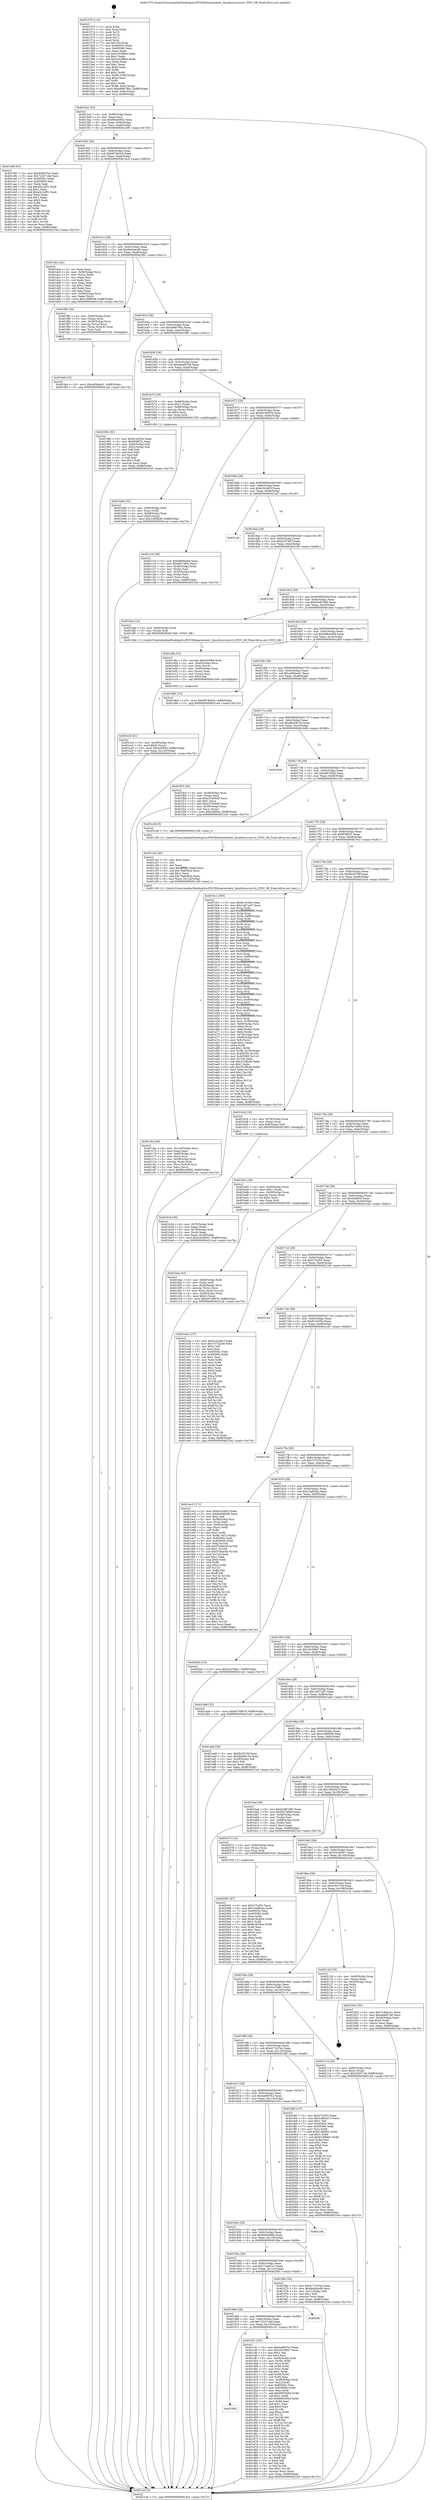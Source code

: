 digraph "0x401570" {
  label = "0x401570 (/mnt/c/Users/mathe/Desktop/tcc/POCII/binaries/extr_linuxfssysvsysv.h_SYSV_SB_Final-ollvm.out::main(0))"
  labelloc = "t"
  node[shape=record]

  Entry [label="",width=0.3,height=0.3,shape=circle,fillcolor=black,style=filled]
  "0x4015e2" [label="{
     0x4015e2 [32]\l
     | [instrs]\l
     &nbsp;&nbsp;0x4015e2 \<+6\>: mov -0x88(%rbp),%eax\l
     &nbsp;&nbsp;0x4015e8 \<+2\>: mov %eax,%ecx\l
     &nbsp;&nbsp;0x4015ea \<+6\>: sub $0x90ce0892,%ecx\l
     &nbsp;&nbsp;0x4015f0 \<+6\>: mov %eax,-0x9c(%rbp)\l
     &nbsp;&nbsp;0x4015f6 \<+6\>: mov %ecx,-0xa0(%rbp)\l
     &nbsp;&nbsp;0x4015fc \<+6\>: je 0000000000401c96 \<main+0x726\>\l
  }"]
  "0x401c96" [label="{
     0x401c96 [91]\l
     | [instrs]\l
     &nbsp;&nbsp;0x401c96 \<+5\>: mov $0x4a9f47b2,%eax\l
     &nbsp;&nbsp;0x401c9b \<+5\>: mov $0x72327c4d,%ecx\l
     &nbsp;&nbsp;0x401ca0 \<+7\>: mov 0x40505c,%edx\l
     &nbsp;&nbsp;0x401ca7 \<+7\>: mov 0x405060,%esi\l
     &nbsp;&nbsp;0x401cae \<+2\>: mov %edx,%edi\l
     &nbsp;&nbsp;0x401cb0 \<+6\>: sub $0xa5c2cf51,%edi\l
     &nbsp;&nbsp;0x401cb6 \<+3\>: sub $0x1,%edi\l
     &nbsp;&nbsp;0x401cb9 \<+6\>: add $0xa5c2cf51,%edi\l
     &nbsp;&nbsp;0x401cbf \<+3\>: imul %edi,%edx\l
     &nbsp;&nbsp;0x401cc2 \<+3\>: and $0x1,%edx\l
     &nbsp;&nbsp;0x401cc5 \<+3\>: cmp $0x0,%edx\l
     &nbsp;&nbsp;0x401cc8 \<+4\>: sete %r8b\l
     &nbsp;&nbsp;0x401ccc \<+3\>: cmp $0xa,%esi\l
     &nbsp;&nbsp;0x401ccf \<+4\>: setl %r9b\l
     &nbsp;&nbsp;0x401cd3 \<+3\>: mov %r8b,%r10b\l
     &nbsp;&nbsp;0x401cd6 \<+3\>: and %r9b,%r10b\l
     &nbsp;&nbsp;0x401cd9 \<+3\>: xor %r9b,%r8b\l
     &nbsp;&nbsp;0x401cdc \<+3\>: or %r8b,%r10b\l
     &nbsp;&nbsp;0x401cdf \<+4\>: test $0x1,%r10b\l
     &nbsp;&nbsp;0x401ce3 \<+3\>: cmovne %ecx,%eax\l
     &nbsp;&nbsp;0x401ce6 \<+6\>: mov %eax,-0x88(%rbp)\l
     &nbsp;&nbsp;0x401cec \<+5\>: jmp 00000000004021ed \<main+0xc7d\>\l
  }"]
  "0x401602" [label="{
     0x401602 [28]\l
     | [instrs]\l
     &nbsp;&nbsp;0x401602 \<+5\>: jmp 0000000000401607 \<main+0x97\>\l
     &nbsp;&nbsp;0x401607 \<+6\>: mov -0x9c(%rbp),%eax\l
     &nbsp;&nbsp;0x40160d \<+5\>: sub $0x987dd3c6,%eax\l
     &nbsp;&nbsp;0x401612 \<+6\>: mov %eax,-0xa4(%rbp)\l
     &nbsp;&nbsp;0x401618 \<+6\>: je 0000000000401dc4 \<main+0x854\>\l
  }"]
  Exit [label="",width=0.3,height=0.3,shape=circle,fillcolor=black,style=filled,peripheries=2]
  "0x401dc4" [label="{
     0x401dc4 [42]\l
     | [instrs]\l
     &nbsp;&nbsp;0x401dc4 \<+2\>: xor %eax,%eax\l
     &nbsp;&nbsp;0x401dc6 \<+4\>: mov -0x58(%rbp),%rcx\l
     &nbsp;&nbsp;0x401dca \<+2\>: mov (%rcx),%edx\l
     &nbsp;&nbsp;0x401dcc \<+2\>: mov %eax,%esi\l
     &nbsp;&nbsp;0x401dce \<+2\>: sub %edx,%esi\l
     &nbsp;&nbsp;0x401dd0 \<+2\>: mov %eax,%edx\l
     &nbsp;&nbsp;0x401dd2 \<+3\>: sub $0x1,%edx\l
     &nbsp;&nbsp;0x401dd5 \<+2\>: add %edx,%esi\l
     &nbsp;&nbsp;0x401dd7 \<+2\>: sub %esi,%eax\l
     &nbsp;&nbsp;0x401dd9 \<+4\>: mov -0x58(%rbp),%rcx\l
     &nbsp;&nbsp;0x401ddd \<+2\>: mov %eax,(%rcx)\l
     &nbsp;&nbsp;0x401ddf \<+10\>: movl $0x1c89828f,-0x88(%rbp)\l
     &nbsp;&nbsp;0x401de9 \<+5\>: jmp 00000000004021ed \<main+0xc7d\>\l
  }"]
  "0x40161e" [label="{
     0x40161e [28]\l
     | [instrs]\l
     &nbsp;&nbsp;0x40161e \<+5\>: jmp 0000000000401623 \<main+0xb3\>\l
     &nbsp;&nbsp;0x401623 \<+6\>: mov -0x9c(%rbp),%eax\l
     &nbsp;&nbsp;0x401629 \<+5\>: sub $0x9e444cd9,%eax\l
     &nbsp;&nbsp;0x40162e \<+6\>: mov %eax,-0xa8(%rbp)\l
     &nbsp;&nbsp;0x401634 \<+6\>: je 0000000000401f8c \<main+0xa1c\>\l
  }"]
  "0x402081" [label="{
     0x402081 [97]\l
     | [instrs]\l
     &nbsp;&nbsp;0x402081 \<+5\>: mov $0x275cf53,%ecx\l
     &nbsp;&nbsp;0x402086 \<+5\>: mov $0x13af65aa,%edx\l
     &nbsp;&nbsp;0x40208b \<+7\>: mov 0x40505c,%esi\l
     &nbsp;&nbsp;0x402092 \<+8\>: mov 0x405060,%r8d\l
     &nbsp;&nbsp;0x40209a \<+3\>: mov %esi,%r9d\l
     &nbsp;&nbsp;0x40209d \<+7\>: add $0x6c3b38ca,%r9d\l
     &nbsp;&nbsp;0x4020a4 \<+4\>: sub $0x1,%r9d\l
     &nbsp;&nbsp;0x4020a8 \<+7\>: sub $0x6c3b38ca,%r9d\l
     &nbsp;&nbsp;0x4020af \<+4\>: imul %r9d,%esi\l
     &nbsp;&nbsp;0x4020b3 \<+3\>: and $0x1,%esi\l
     &nbsp;&nbsp;0x4020b6 \<+3\>: cmp $0x0,%esi\l
     &nbsp;&nbsp;0x4020b9 \<+4\>: sete %r10b\l
     &nbsp;&nbsp;0x4020bd \<+4\>: cmp $0xa,%r8d\l
     &nbsp;&nbsp;0x4020c1 \<+4\>: setl %r11b\l
     &nbsp;&nbsp;0x4020c5 \<+3\>: mov %r10b,%bl\l
     &nbsp;&nbsp;0x4020c8 \<+3\>: and %r11b,%bl\l
     &nbsp;&nbsp;0x4020cb \<+3\>: xor %r11b,%r10b\l
     &nbsp;&nbsp;0x4020ce \<+3\>: or %r10b,%bl\l
     &nbsp;&nbsp;0x4020d1 \<+3\>: test $0x1,%bl\l
     &nbsp;&nbsp;0x4020d4 \<+3\>: cmovne %edx,%ecx\l
     &nbsp;&nbsp;0x4020d7 \<+6\>: mov %ecx,-0x88(%rbp)\l
     &nbsp;&nbsp;0x4020dd \<+5\>: jmp 00000000004021ed \<main+0xc7d\>\l
  }"]
  "0x401f8c" [label="{
     0x401f8c [26]\l
     | [instrs]\l
     &nbsp;&nbsp;0x401f8c \<+4\>: mov -0x60(%rbp),%rax\l
     &nbsp;&nbsp;0x401f90 \<+3\>: mov (%rax),%rax\l
     &nbsp;&nbsp;0x401f93 \<+4\>: mov -0x38(%rbp),%rcx\l
     &nbsp;&nbsp;0x401f97 \<+3\>: movslq (%rcx),%rcx\l
     &nbsp;&nbsp;0x401f9a \<+4\>: mov (%rax,%rcx,8),%rax\l
     &nbsp;&nbsp;0x401f9e \<+3\>: mov %rax,%rdi\l
     &nbsp;&nbsp;0x401fa1 \<+5\>: call 0000000000401030 \<free@plt\>\l
     | [calls]\l
     &nbsp;&nbsp;0x401030 \{1\} (unknown)\l
  }"]
  "0x40163a" [label="{
     0x40163a [28]\l
     | [instrs]\l
     &nbsp;&nbsp;0x40163a \<+5\>: jmp 000000000040163f \<main+0xcf\>\l
     &nbsp;&nbsp;0x40163f \<+6\>: mov -0x9c(%rbp),%eax\l
     &nbsp;&nbsp;0x401645 \<+5\>: sub $0xa88678bc,%eax\l
     &nbsp;&nbsp;0x40164a \<+6\>: mov %eax,-0xac(%rbp)\l
     &nbsp;&nbsp;0x401650 \<+6\>: je 000000000040198c \<main+0x41c\>\l
  }"]
  "0x401fa6" [label="{
     0x401fa6 [15]\l
     | [instrs]\l
     &nbsp;&nbsp;0x401fa6 \<+10\>: movl $0xcd5bbe41,-0x88(%rbp)\l
     &nbsp;&nbsp;0x401fb0 \<+5\>: jmp 00000000004021ed \<main+0xc7d\>\l
  }"]
  "0x40198c" [label="{
     0x40198c [53]\l
     | [instrs]\l
     &nbsp;&nbsp;0x40198c \<+5\>: mov $0x814335e,%eax\l
     &nbsp;&nbsp;0x401991 \<+5\>: mov $0xf04ff1f1,%ecx\l
     &nbsp;&nbsp;0x401996 \<+6\>: mov -0x82(%rbp),%dl\l
     &nbsp;&nbsp;0x40199c \<+7\>: mov -0x81(%rbp),%sil\l
     &nbsp;&nbsp;0x4019a3 \<+3\>: mov %dl,%dil\l
     &nbsp;&nbsp;0x4019a6 \<+3\>: and %sil,%dil\l
     &nbsp;&nbsp;0x4019a9 \<+3\>: xor %sil,%dl\l
     &nbsp;&nbsp;0x4019ac \<+3\>: or %dl,%dil\l
     &nbsp;&nbsp;0x4019af \<+4\>: test $0x1,%dil\l
     &nbsp;&nbsp;0x4019b3 \<+3\>: cmovne %ecx,%eax\l
     &nbsp;&nbsp;0x4019b6 \<+6\>: mov %eax,-0x88(%rbp)\l
     &nbsp;&nbsp;0x4019bc \<+5\>: jmp 00000000004021ed \<main+0xc7d\>\l
  }"]
  "0x401656" [label="{
     0x401656 [28]\l
     | [instrs]\l
     &nbsp;&nbsp;0x401656 \<+5\>: jmp 000000000040165b \<main+0xeb\>\l
     &nbsp;&nbsp;0x40165b \<+6\>: mov -0x9c(%rbp),%eax\l
     &nbsp;&nbsp;0x401661 \<+5\>: sub $0xabdd07e6,%eax\l
     &nbsp;&nbsp;0x401666 \<+6\>: mov %eax,-0xb0(%rbp)\l
     &nbsp;&nbsp;0x40166c \<+6\>: je 0000000000401b70 \<main+0x600\>\l
  }"]
  "0x4021ed" [label="{
     0x4021ed [5]\l
     | [instrs]\l
     &nbsp;&nbsp;0x4021ed \<+5\>: jmp 00000000004015e2 \<main+0x72\>\l
  }"]
  "0x401570" [label="{
     0x401570 [114]\l
     | [instrs]\l
     &nbsp;&nbsp;0x401570 \<+1\>: push %rbp\l
     &nbsp;&nbsp;0x401571 \<+3\>: mov %rsp,%rbp\l
     &nbsp;&nbsp;0x401574 \<+2\>: push %r15\l
     &nbsp;&nbsp;0x401576 \<+2\>: push %r14\l
     &nbsp;&nbsp;0x401578 \<+2\>: push %r12\l
     &nbsp;&nbsp;0x40157a \<+1\>: push %rbx\l
     &nbsp;&nbsp;0x40157b \<+7\>: sub $0x120,%rsp\l
     &nbsp;&nbsp;0x401582 \<+7\>: mov 0x40505c,%eax\l
     &nbsp;&nbsp;0x401589 \<+7\>: mov 0x405060,%ecx\l
     &nbsp;&nbsp;0x401590 \<+2\>: mov %eax,%edx\l
     &nbsp;&nbsp;0x401592 \<+6\>: sub $0x2c02f8d4,%edx\l
     &nbsp;&nbsp;0x401598 \<+3\>: sub $0x1,%edx\l
     &nbsp;&nbsp;0x40159b \<+6\>: add $0x2c02f8d4,%edx\l
     &nbsp;&nbsp;0x4015a1 \<+3\>: imul %edx,%eax\l
     &nbsp;&nbsp;0x4015a4 \<+3\>: and $0x1,%eax\l
     &nbsp;&nbsp;0x4015a7 \<+3\>: cmp $0x0,%eax\l
     &nbsp;&nbsp;0x4015aa \<+4\>: sete %r8b\l
     &nbsp;&nbsp;0x4015ae \<+4\>: and $0x1,%r8b\l
     &nbsp;&nbsp;0x4015b2 \<+7\>: mov %r8b,-0x82(%rbp)\l
     &nbsp;&nbsp;0x4015b9 \<+3\>: cmp $0xa,%ecx\l
     &nbsp;&nbsp;0x4015bc \<+4\>: setl %r8b\l
     &nbsp;&nbsp;0x4015c0 \<+4\>: and $0x1,%r8b\l
     &nbsp;&nbsp;0x4015c4 \<+7\>: mov %r8b,-0x81(%rbp)\l
     &nbsp;&nbsp;0x4015cb \<+10\>: movl $0xa88678bc,-0x88(%rbp)\l
     &nbsp;&nbsp;0x4015d5 \<+6\>: mov %edi,-0x8c(%rbp)\l
     &nbsp;&nbsp;0x4015db \<+7\>: mov %rsi,-0x98(%rbp)\l
  }"]
  "0x401e1b" [label="{
     0x401e1b [31]\l
     | [instrs]\l
     &nbsp;&nbsp;0x401e1b \<+4\>: mov -0x38(%rbp),%rcx\l
     &nbsp;&nbsp;0x401e1f \<+6\>: movl $0x0,(%rcx)\l
     &nbsp;&nbsp;0x401e25 \<+10\>: movl $0x42683d,-0x88(%rbp)\l
     &nbsp;&nbsp;0x401e2f \<+6\>: mov %eax,-0x128(%rbp)\l
     &nbsp;&nbsp;0x401e35 \<+5\>: jmp 00000000004021ed \<main+0xc7d\>\l
  }"]
  "0x401b70" [label="{
     0x401b70 [29]\l
     | [instrs]\l
     &nbsp;&nbsp;0x401b70 \<+4\>: mov -0x68(%rbp),%rax\l
     &nbsp;&nbsp;0x401b74 \<+6\>: movl $0x1,(%rax)\l
     &nbsp;&nbsp;0x401b7a \<+4\>: mov -0x68(%rbp),%rax\l
     &nbsp;&nbsp;0x401b7e \<+3\>: movslq (%rax),%rax\l
     &nbsp;&nbsp;0x401b81 \<+4\>: shl $0x3,%rax\l
     &nbsp;&nbsp;0x401b85 \<+3\>: mov %rax,%rdi\l
     &nbsp;&nbsp;0x401b88 \<+5\>: call 0000000000401050 \<malloc@plt\>\l
     | [calls]\l
     &nbsp;&nbsp;0x401050 \{1\} (unknown)\l
  }"]
  "0x401672" [label="{
     0x401672 [28]\l
     | [instrs]\l
     &nbsp;&nbsp;0x401672 \<+5\>: jmp 0000000000401677 \<main+0x107\>\l
     &nbsp;&nbsp;0x401677 \<+6\>: mov -0x9c(%rbp),%eax\l
     &nbsp;&nbsp;0x40167d \<+5\>: sub $0xb0746976,%eax\l
     &nbsp;&nbsp;0x401682 \<+6\>: mov %eax,-0xb4(%rbp)\l
     &nbsp;&nbsp;0x401688 \<+6\>: je 0000000000401c19 \<main+0x6a9\>\l
  }"]
  "0x401dfa" [label="{
     0x401dfa [33]\l
     | [instrs]\l
     &nbsp;&nbsp;0x401dfa \<+10\>: movabs $0x4030b6,%rdi\l
     &nbsp;&nbsp;0x401e04 \<+4\>: mov -0x40(%rbp),%rcx\l
     &nbsp;&nbsp;0x401e08 \<+3\>: mov %rax,(%rcx)\l
     &nbsp;&nbsp;0x401e0b \<+4\>: mov -0x40(%rbp),%rax\l
     &nbsp;&nbsp;0x401e0f \<+3\>: mov (%rax),%rax\l
     &nbsp;&nbsp;0x401e12 \<+2\>: mov (%rax),%esi\l
     &nbsp;&nbsp;0x401e14 \<+2\>: mov $0x0,%al\l
     &nbsp;&nbsp;0x401e16 \<+5\>: call 0000000000401040 \<printf@plt\>\l
     | [calls]\l
     &nbsp;&nbsp;0x401040 \{1\} (unknown)\l
  }"]
  "0x401c19" [label="{
     0x401c19 [36]\l
     | [instrs]\l
     &nbsp;&nbsp;0x401c19 \<+5\>: mov $0xb864ea04,%eax\l
     &nbsp;&nbsp;0x401c1e \<+5\>: mov $0xef07c843,%ecx\l
     &nbsp;&nbsp;0x401c23 \<+4\>: mov -0x48(%rbp),%rdx\l
     &nbsp;&nbsp;0x401c27 \<+2\>: mov (%rdx),%esi\l
     &nbsp;&nbsp;0x401c29 \<+4\>: mov -0x50(%rbp),%rdx\l
     &nbsp;&nbsp;0x401c2d \<+2\>: cmp (%rdx),%esi\l
     &nbsp;&nbsp;0x401c2f \<+3\>: cmovl %ecx,%eax\l
     &nbsp;&nbsp;0x401c32 \<+6\>: mov %eax,-0x88(%rbp)\l
     &nbsp;&nbsp;0x401c38 \<+5\>: jmp 00000000004021ed \<main+0xc7d\>\l
  }"]
  "0x40168e" [label="{
     0x40168e [28]\l
     | [instrs]\l
     &nbsp;&nbsp;0x40168e \<+5\>: jmp 0000000000401693 \<main+0x123\>\l
     &nbsp;&nbsp;0x401693 \<+6\>: mov -0x9c(%rbp),%eax\l
     &nbsp;&nbsp;0x401699 \<+5\>: sub $0xb1b2a91f,%eax\l
     &nbsp;&nbsp;0x40169e \<+6\>: mov %eax,-0xb8(%rbp)\l
     &nbsp;&nbsp;0x4016a4 \<+6\>: je 00000000004021af \<main+0xc3f\>\l
  }"]
  "0x401982" [label="{
     0x401982\l
  }", style=dashed]
  "0x4021af" [label="{
     0x4021af\l
  }", style=dashed]
  "0x4016aa" [label="{
     0x4016aa [28]\l
     | [instrs]\l
     &nbsp;&nbsp;0x4016aa \<+5\>: jmp 00000000004016af \<main+0x13f\>\l
     &nbsp;&nbsp;0x4016af \<+6\>: mov -0x9c(%rbp),%eax\l
     &nbsp;&nbsp;0x4016b5 \<+5\>: sub $0xb2974f1f,%eax\l
     &nbsp;&nbsp;0x4016ba \<+6\>: mov %eax,-0xbc(%rbp)\l
     &nbsp;&nbsp;0x4016c0 \<+6\>: je 0000000000402100 \<main+0xb90\>\l
  }"]
  "0x401cf1" [label="{
     0x401cf1 [181]\l
     | [instrs]\l
     &nbsp;&nbsp;0x401cf1 \<+5\>: mov $0x4a9f47b2,%eax\l
     &nbsp;&nbsp;0x401cf6 \<+5\>: mov $0x16c59fa7,%ecx\l
     &nbsp;&nbsp;0x401cfb \<+2\>: mov $0x1,%dl\l
     &nbsp;&nbsp;0x401cfd \<+2\>: xor %esi,%esi\l
     &nbsp;&nbsp;0x401cff \<+4\>: mov -0x48(%rbp),%rdi\l
     &nbsp;&nbsp;0x401d03 \<+3\>: mov (%rdi),%r8d\l
     &nbsp;&nbsp;0x401d06 \<+3\>: mov %esi,%r9d\l
     &nbsp;&nbsp;0x401d09 \<+3\>: sub %r8d,%r9d\l
     &nbsp;&nbsp;0x401d0c \<+3\>: mov %esi,%r8d\l
     &nbsp;&nbsp;0x401d0f \<+4\>: sub $0x1,%r8d\l
     &nbsp;&nbsp;0x401d13 \<+3\>: add %r8d,%r9d\l
     &nbsp;&nbsp;0x401d16 \<+3\>: sub %r9d,%esi\l
     &nbsp;&nbsp;0x401d19 \<+4\>: mov -0x48(%rbp),%rdi\l
     &nbsp;&nbsp;0x401d1d \<+2\>: mov %esi,(%rdi)\l
     &nbsp;&nbsp;0x401d1f \<+7\>: mov 0x40505c,%esi\l
     &nbsp;&nbsp;0x401d26 \<+8\>: mov 0x405060,%r8d\l
     &nbsp;&nbsp;0x401d2e \<+3\>: mov %esi,%r9d\l
     &nbsp;&nbsp;0x401d31 \<+7\>: add $0x86f3d564,%r9d\l
     &nbsp;&nbsp;0x401d38 \<+4\>: sub $0x1,%r9d\l
     &nbsp;&nbsp;0x401d3c \<+7\>: sub $0x86f3d564,%r9d\l
     &nbsp;&nbsp;0x401d43 \<+4\>: imul %r9d,%esi\l
     &nbsp;&nbsp;0x401d47 \<+3\>: and $0x1,%esi\l
     &nbsp;&nbsp;0x401d4a \<+3\>: cmp $0x0,%esi\l
     &nbsp;&nbsp;0x401d4d \<+4\>: sete %r10b\l
     &nbsp;&nbsp;0x401d51 \<+4\>: cmp $0xa,%r8d\l
     &nbsp;&nbsp;0x401d55 \<+4\>: setl %r11b\l
     &nbsp;&nbsp;0x401d59 \<+3\>: mov %r10b,%bl\l
     &nbsp;&nbsp;0x401d5c \<+3\>: xor $0xff,%bl\l
     &nbsp;&nbsp;0x401d5f \<+3\>: mov %r11b,%r14b\l
     &nbsp;&nbsp;0x401d62 \<+4\>: xor $0xff,%r14b\l
     &nbsp;&nbsp;0x401d66 \<+3\>: xor $0x0,%dl\l
     &nbsp;&nbsp;0x401d69 \<+3\>: mov %bl,%r15b\l
     &nbsp;&nbsp;0x401d6c \<+4\>: and $0x0,%r15b\l
     &nbsp;&nbsp;0x401d70 \<+3\>: and %dl,%r10b\l
     &nbsp;&nbsp;0x401d73 \<+3\>: mov %r14b,%r12b\l
     &nbsp;&nbsp;0x401d76 \<+4\>: and $0x0,%r12b\l
     &nbsp;&nbsp;0x401d7a \<+3\>: and %dl,%r11b\l
     &nbsp;&nbsp;0x401d7d \<+3\>: or %r10b,%r15b\l
     &nbsp;&nbsp;0x401d80 \<+3\>: or %r11b,%r12b\l
     &nbsp;&nbsp;0x401d83 \<+3\>: xor %r12b,%r15b\l
     &nbsp;&nbsp;0x401d86 \<+3\>: or %r14b,%bl\l
     &nbsp;&nbsp;0x401d89 \<+3\>: xor $0xff,%bl\l
     &nbsp;&nbsp;0x401d8c \<+3\>: or $0x0,%dl\l
     &nbsp;&nbsp;0x401d8f \<+2\>: and %dl,%bl\l
     &nbsp;&nbsp;0x401d91 \<+3\>: or %bl,%r15b\l
     &nbsp;&nbsp;0x401d94 \<+4\>: test $0x1,%r15b\l
     &nbsp;&nbsp;0x401d98 \<+3\>: cmovne %ecx,%eax\l
     &nbsp;&nbsp;0x401d9b \<+6\>: mov %eax,-0x88(%rbp)\l
     &nbsp;&nbsp;0x401da1 \<+5\>: jmp 00000000004021ed \<main+0xc7d\>\l
  }"]
  "0x402100" [label="{
     0x402100\l
  }", style=dashed]
  "0x4016c6" [label="{
     0x4016c6 [28]\l
     | [instrs]\l
     &nbsp;&nbsp;0x4016c6 \<+5\>: jmp 00000000004016cb \<main+0x15b\>\l
     &nbsp;&nbsp;0x4016cb \<+6\>: mov -0x9c(%rbp),%eax\l
     &nbsp;&nbsp;0x4016d1 \<+5\>: sub $0xb3487d82,%eax\l
     &nbsp;&nbsp;0x4016d6 \<+6\>: mov %eax,-0xc0(%rbp)\l
     &nbsp;&nbsp;0x4016dc \<+6\>: je 0000000000401dee \<main+0x87e\>\l
  }"]
  "0x401966" [label="{
     0x401966 [28]\l
     | [instrs]\l
     &nbsp;&nbsp;0x401966 \<+5\>: jmp 000000000040196b \<main+0x3fb\>\l
     &nbsp;&nbsp;0x40196b \<+6\>: mov -0x9c(%rbp),%eax\l
     &nbsp;&nbsp;0x401971 \<+5\>: sub $0x72327c4d,%eax\l
     &nbsp;&nbsp;0x401976 \<+6\>: mov %eax,-0x120(%rbp)\l
     &nbsp;&nbsp;0x40197c \<+6\>: je 0000000000401cf1 \<main+0x781\>\l
  }"]
  "0x401dee" [label="{
     0x401dee [12]\l
     | [instrs]\l
     &nbsp;&nbsp;0x401dee \<+4\>: mov -0x60(%rbp),%rax\l
     &nbsp;&nbsp;0x401df2 \<+3\>: mov (%rax),%rdi\l
     &nbsp;&nbsp;0x401df5 \<+5\>: call 00000000004013b0 \<SYSV_SB\>\l
     | [calls]\l
     &nbsp;&nbsp;0x4013b0 \{1\} (/mnt/c/Users/mathe/Desktop/tcc/POCII/binaries/extr_linuxfssysvsysv.h_SYSV_SB_Final-ollvm.out::SYSV_SB)\l
  }"]
  "0x4016e2" [label="{
     0x4016e2 [28]\l
     | [instrs]\l
     &nbsp;&nbsp;0x4016e2 \<+5\>: jmp 00000000004016e7 \<main+0x177\>\l
     &nbsp;&nbsp;0x4016e7 \<+6\>: mov -0x9c(%rbp),%eax\l
     &nbsp;&nbsp;0x4016ed \<+5\>: sub $0xb864ea04,%eax\l
     &nbsp;&nbsp;0x4016f2 \<+6\>: mov %eax,-0xc4(%rbp)\l
     &nbsp;&nbsp;0x4016f8 \<+6\>: je 0000000000401db5 \<main+0x845\>\l
  }"]
  "0x4020f1" [label="{
     0x4020f1\l
  }", style=dashed]
  "0x401db5" [label="{
     0x401db5 [15]\l
     | [instrs]\l
     &nbsp;&nbsp;0x401db5 \<+10\>: movl $0x987dd3c6,-0x88(%rbp)\l
     &nbsp;&nbsp;0x401dbf \<+5\>: jmp 00000000004021ed \<main+0xc7d\>\l
  }"]
  "0x4016fe" [label="{
     0x4016fe [28]\l
     | [instrs]\l
     &nbsp;&nbsp;0x4016fe \<+5\>: jmp 0000000000401703 \<main+0x193\>\l
     &nbsp;&nbsp;0x401703 \<+6\>: mov -0x9c(%rbp),%eax\l
     &nbsp;&nbsp;0x401709 \<+5\>: sub $0xcd5bbe41,%eax\l
     &nbsp;&nbsp;0x40170e \<+6\>: mov %eax,-0xc8(%rbp)\l
     &nbsp;&nbsp;0x401714 \<+6\>: je 0000000000401fb5 \<main+0xa45\>\l
  }"]
  "0x40194a" [label="{
     0x40194a [28]\l
     | [instrs]\l
     &nbsp;&nbsp;0x40194a \<+5\>: jmp 000000000040194f \<main+0x3df\>\l
     &nbsp;&nbsp;0x40194f \<+6\>: mov -0x9c(%rbp),%eax\l
     &nbsp;&nbsp;0x401955 \<+5\>: sub $0x71de61e1,%eax\l
     &nbsp;&nbsp;0x40195a \<+6\>: mov %eax,-0x11c(%rbp)\l
     &nbsp;&nbsp;0x401960 \<+6\>: je 00000000004020f1 \<main+0xb81\>\l
  }"]
  "0x401fb5" [label="{
     0x401fb5 [42]\l
     | [instrs]\l
     &nbsp;&nbsp;0x401fb5 \<+4\>: mov -0x38(%rbp),%rax\l
     &nbsp;&nbsp;0x401fb9 \<+2\>: mov (%rax),%ecx\l
     &nbsp;&nbsp;0x401fbb \<+6\>: sub $0xe37a00d0,%ecx\l
     &nbsp;&nbsp;0x401fc1 \<+3\>: add $0x1,%ecx\l
     &nbsp;&nbsp;0x401fc4 \<+6\>: add $0xe37a00d0,%ecx\l
     &nbsp;&nbsp;0x401fca \<+4\>: mov -0x38(%rbp),%rax\l
     &nbsp;&nbsp;0x401fce \<+2\>: mov %ecx,(%rax)\l
     &nbsp;&nbsp;0x401fd0 \<+10\>: movl $0x42683d,-0x88(%rbp)\l
     &nbsp;&nbsp;0x401fda \<+5\>: jmp 00000000004021ed \<main+0xc7d\>\l
  }"]
  "0x40171a" [label="{
     0x40171a [28]\l
     | [instrs]\l
     &nbsp;&nbsp;0x40171a \<+5\>: jmp 000000000040171f \<main+0x1af\>\l
     &nbsp;&nbsp;0x40171f \<+6\>: mov -0x9c(%rbp),%eax\l
     &nbsp;&nbsp;0x401725 \<+5\>: sub $0xdba58130,%eax\l
     &nbsp;&nbsp;0x40172a \<+6\>: mov %eax,-0xcc(%rbp)\l
     &nbsp;&nbsp;0x401730 \<+6\>: je 0000000000401b06 \<main+0x596\>\l
  }"]
  "0x401f6e" [label="{
     0x401f6e [30]\l
     | [instrs]\l
     &nbsp;&nbsp;0x401f6e \<+5\>: mov $0x4171b7a2,%eax\l
     &nbsp;&nbsp;0x401f73 \<+5\>: mov $0x9e444cd9,%ecx\l
     &nbsp;&nbsp;0x401f78 \<+3\>: mov -0x21(%rbp),%dl\l
     &nbsp;&nbsp;0x401f7b \<+3\>: test $0x1,%dl\l
     &nbsp;&nbsp;0x401f7e \<+3\>: cmovne %ecx,%eax\l
     &nbsp;&nbsp;0x401f81 \<+6\>: mov %eax,-0x88(%rbp)\l
     &nbsp;&nbsp;0x401f87 \<+5\>: jmp 00000000004021ed \<main+0xc7d\>\l
  }"]
  "0x401b06" [label="{
     0x401b06\l
  }", style=dashed]
  "0x401736" [label="{
     0x401736 [28]\l
     | [instrs]\l
     &nbsp;&nbsp;0x401736 \<+5\>: jmp 000000000040173b \<main+0x1cb\>\l
     &nbsp;&nbsp;0x40173b \<+6\>: mov -0x9c(%rbp),%eax\l
     &nbsp;&nbsp;0x401741 \<+5\>: sub $0xef07c843,%eax\l
     &nbsp;&nbsp;0x401746 \<+6\>: mov %eax,-0xd0(%rbp)\l
     &nbsp;&nbsp;0x40174c \<+6\>: je 0000000000401c3d \<main+0x6cd\>\l
  }"]
  "0x40192e" [label="{
     0x40192e [28]\l
     | [instrs]\l
     &nbsp;&nbsp;0x40192e \<+5\>: jmp 0000000000401933 \<main+0x3c3\>\l
     &nbsp;&nbsp;0x401933 \<+6\>: mov -0x9c(%rbp),%eax\l
     &nbsp;&nbsp;0x401939 \<+5\>: sub $0x6e040ddb,%eax\l
     &nbsp;&nbsp;0x40193e \<+6\>: mov %eax,-0x118(%rbp)\l
     &nbsp;&nbsp;0x401944 \<+6\>: je 0000000000401f6e \<main+0x9fe\>\l
  }"]
  "0x401c3d" [label="{
     0x401c3d [5]\l
     | [instrs]\l
     &nbsp;&nbsp;0x401c3d \<+5\>: call 0000000000401160 \<next_i\>\l
     | [calls]\l
     &nbsp;&nbsp;0x401160 \{1\} (/mnt/c/Users/mathe/Desktop/tcc/POCII/binaries/extr_linuxfssysvsysv.h_SYSV_SB_Final-ollvm.out::next_i)\l
  }"]
  "0x401752" [label="{
     0x401752 [28]\l
     | [instrs]\l
     &nbsp;&nbsp;0x401752 \<+5\>: jmp 0000000000401757 \<main+0x1e7\>\l
     &nbsp;&nbsp;0x401757 \<+6\>: mov -0x9c(%rbp),%eax\l
     &nbsp;&nbsp;0x40175d \<+5\>: sub $0xf04ff1f1,%eax\l
     &nbsp;&nbsp;0x401762 \<+6\>: mov %eax,-0xd4(%rbp)\l
     &nbsp;&nbsp;0x401768 \<+6\>: je 00000000004019c1 \<main+0x451\>\l
  }"]
  "0x402185" [label="{
     0x402185\l
  }", style=dashed]
  "0x4019c1" [label="{
     0x4019c1 [295]\l
     | [instrs]\l
     &nbsp;&nbsp;0x4019c1 \<+5\>: mov $0x814335e,%eax\l
     &nbsp;&nbsp;0x4019c6 \<+5\>: mov $0x1a871af7,%ecx\l
     &nbsp;&nbsp;0x4019cb \<+3\>: mov %rsp,%rdx\l
     &nbsp;&nbsp;0x4019ce \<+4\>: add $0xfffffffffffffff0,%rdx\l
     &nbsp;&nbsp;0x4019d2 \<+3\>: mov %rdx,%rsp\l
     &nbsp;&nbsp;0x4019d5 \<+4\>: mov %rdx,-0x80(%rbp)\l
     &nbsp;&nbsp;0x4019d9 \<+3\>: mov %rsp,%rdx\l
     &nbsp;&nbsp;0x4019dc \<+4\>: add $0xfffffffffffffff0,%rdx\l
     &nbsp;&nbsp;0x4019e0 \<+3\>: mov %rdx,%rsp\l
     &nbsp;&nbsp;0x4019e3 \<+3\>: mov %rsp,%rsi\l
     &nbsp;&nbsp;0x4019e6 \<+4\>: add $0xfffffffffffffff0,%rsi\l
     &nbsp;&nbsp;0x4019ea \<+3\>: mov %rsi,%rsp\l
     &nbsp;&nbsp;0x4019ed \<+4\>: mov %rsi,-0x78(%rbp)\l
     &nbsp;&nbsp;0x4019f1 \<+3\>: mov %rsp,%rsi\l
     &nbsp;&nbsp;0x4019f4 \<+4\>: add $0xfffffffffffffff0,%rsi\l
     &nbsp;&nbsp;0x4019f8 \<+3\>: mov %rsi,%rsp\l
     &nbsp;&nbsp;0x4019fb \<+4\>: mov %rsi,-0x70(%rbp)\l
     &nbsp;&nbsp;0x4019ff \<+3\>: mov %rsp,%rsi\l
     &nbsp;&nbsp;0x401a02 \<+4\>: add $0xfffffffffffffff0,%rsi\l
     &nbsp;&nbsp;0x401a06 \<+3\>: mov %rsi,%rsp\l
     &nbsp;&nbsp;0x401a09 \<+4\>: mov %rsi,-0x68(%rbp)\l
     &nbsp;&nbsp;0x401a0d \<+3\>: mov %rsp,%rsi\l
     &nbsp;&nbsp;0x401a10 \<+4\>: add $0xfffffffffffffff0,%rsi\l
     &nbsp;&nbsp;0x401a14 \<+3\>: mov %rsi,%rsp\l
     &nbsp;&nbsp;0x401a17 \<+4\>: mov %rsi,-0x60(%rbp)\l
     &nbsp;&nbsp;0x401a1b \<+3\>: mov %rsp,%rsi\l
     &nbsp;&nbsp;0x401a1e \<+4\>: add $0xfffffffffffffff0,%rsi\l
     &nbsp;&nbsp;0x401a22 \<+3\>: mov %rsi,%rsp\l
     &nbsp;&nbsp;0x401a25 \<+4\>: mov %rsi,-0x58(%rbp)\l
     &nbsp;&nbsp;0x401a29 \<+3\>: mov %rsp,%rsi\l
     &nbsp;&nbsp;0x401a2c \<+4\>: add $0xfffffffffffffff0,%rsi\l
     &nbsp;&nbsp;0x401a30 \<+3\>: mov %rsi,%rsp\l
     &nbsp;&nbsp;0x401a33 \<+4\>: mov %rsi,-0x50(%rbp)\l
     &nbsp;&nbsp;0x401a37 \<+3\>: mov %rsp,%rsi\l
     &nbsp;&nbsp;0x401a3a \<+4\>: add $0xfffffffffffffff0,%rsi\l
     &nbsp;&nbsp;0x401a3e \<+3\>: mov %rsi,%rsp\l
     &nbsp;&nbsp;0x401a41 \<+4\>: mov %rsi,-0x48(%rbp)\l
     &nbsp;&nbsp;0x401a45 \<+3\>: mov %rsp,%rsi\l
     &nbsp;&nbsp;0x401a48 \<+4\>: add $0xfffffffffffffff0,%rsi\l
     &nbsp;&nbsp;0x401a4c \<+3\>: mov %rsi,%rsp\l
     &nbsp;&nbsp;0x401a4f \<+4\>: mov %rsi,-0x40(%rbp)\l
     &nbsp;&nbsp;0x401a53 \<+3\>: mov %rsp,%rsi\l
     &nbsp;&nbsp;0x401a56 \<+4\>: add $0xfffffffffffffff0,%rsi\l
     &nbsp;&nbsp;0x401a5a \<+3\>: mov %rsi,%rsp\l
     &nbsp;&nbsp;0x401a5d \<+4\>: mov %rsi,-0x38(%rbp)\l
     &nbsp;&nbsp;0x401a61 \<+4\>: mov -0x80(%rbp),%rsi\l
     &nbsp;&nbsp;0x401a65 \<+6\>: movl $0x0,(%rsi)\l
     &nbsp;&nbsp;0x401a6b \<+6\>: mov -0x8c(%rbp),%edi\l
     &nbsp;&nbsp;0x401a71 \<+2\>: mov %edi,(%rdx)\l
     &nbsp;&nbsp;0x401a73 \<+4\>: mov -0x78(%rbp),%rsi\l
     &nbsp;&nbsp;0x401a77 \<+7\>: mov -0x98(%rbp),%r8\l
     &nbsp;&nbsp;0x401a7e \<+3\>: mov %r8,(%rsi)\l
     &nbsp;&nbsp;0x401a81 \<+3\>: cmpl $0x2,(%rdx)\l
     &nbsp;&nbsp;0x401a84 \<+4\>: setne %r9b\l
     &nbsp;&nbsp;0x401a88 \<+4\>: and $0x1,%r9b\l
     &nbsp;&nbsp;0x401a8c \<+4\>: mov %r9b,-0x29(%rbp)\l
     &nbsp;&nbsp;0x401a90 \<+8\>: mov 0x40505c,%r10d\l
     &nbsp;&nbsp;0x401a98 \<+8\>: mov 0x405060,%r11d\l
     &nbsp;&nbsp;0x401aa0 \<+3\>: mov %r10d,%ebx\l
     &nbsp;&nbsp;0x401aa3 \<+6\>: sub $0x3229fcde,%ebx\l
     &nbsp;&nbsp;0x401aa9 \<+3\>: sub $0x1,%ebx\l
     &nbsp;&nbsp;0x401aac \<+6\>: add $0x3229fcde,%ebx\l
     &nbsp;&nbsp;0x401ab2 \<+4\>: imul %ebx,%r10d\l
     &nbsp;&nbsp;0x401ab6 \<+4\>: and $0x1,%r10d\l
     &nbsp;&nbsp;0x401aba \<+4\>: cmp $0x0,%r10d\l
     &nbsp;&nbsp;0x401abe \<+4\>: sete %r9b\l
     &nbsp;&nbsp;0x401ac2 \<+4\>: cmp $0xa,%r11d\l
     &nbsp;&nbsp;0x401ac6 \<+4\>: setl %r14b\l
     &nbsp;&nbsp;0x401aca \<+3\>: mov %r9b,%r15b\l
     &nbsp;&nbsp;0x401acd \<+3\>: and %r14b,%r15b\l
     &nbsp;&nbsp;0x401ad0 \<+3\>: xor %r14b,%r9b\l
     &nbsp;&nbsp;0x401ad3 \<+3\>: or %r9b,%r15b\l
     &nbsp;&nbsp;0x401ad6 \<+4\>: test $0x1,%r15b\l
     &nbsp;&nbsp;0x401ada \<+3\>: cmovne %ecx,%eax\l
     &nbsp;&nbsp;0x401add \<+6\>: mov %eax,-0x88(%rbp)\l
     &nbsp;&nbsp;0x401ae3 \<+5\>: jmp 00000000004021ed \<main+0xc7d\>\l
  }"]
  "0x40176e" [label="{
     0x40176e [28]\l
     | [instrs]\l
     &nbsp;&nbsp;0x40176e \<+5\>: jmp 0000000000401773 \<main+0x203\>\l
     &nbsp;&nbsp;0x401773 \<+6\>: mov -0x9c(%rbp),%eax\l
     &nbsp;&nbsp;0x401779 \<+5\>: sub $0xf5c9376f,%eax\l
     &nbsp;&nbsp;0x40177e \<+6\>: mov %eax,-0xd8(%rbp)\l
     &nbsp;&nbsp;0x401784 \<+6\>: je 0000000000401b24 \<main+0x5b4\>\l
  }"]
  "0x401912" [label="{
     0x401912 [28]\l
     | [instrs]\l
     &nbsp;&nbsp;0x401912 \<+5\>: jmp 0000000000401917 \<main+0x3a7\>\l
     &nbsp;&nbsp;0x401917 \<+6\>: mov -0x9c(%rbp),%eax\l
     &nbsp;&nbsp;0x40191d \<+5\>: sub $0x4a9f47b2,%eax\l
     &nbsp;&nbsp;0x401922 \<+6\>: mov %eax,-0x114(%rbp)\l
     &nbsp;&nbsp;0x401928 \<+6\>: je 0000000000402185 \<main+0xc15\>\l
  }"]
  "0x401fdf" [label="{
     0x401fdf [147]\l
     | [instrs]\l
     &nbsp;&nbsp;0x401fdf \<+5\>: mov $0x275cf53,%eax\l
     &nbsp;&nbsp;0x401fe4 \<+5\>: mov $0x1d843a7e,%ecx\l
     &nbsp;&nbsp;0x401fe9 \<+2\>: mov $0x1,%dl\l
     &nbsp;&nbsp;0x401feb \<+7\>: mov 0x40505c,%esi\l
     &nbsp;&nbsp;0x401ff2 \<+7\>: mov 0x405060,%edi\l
     &nbsp;&nbsp;0x401ff9 \<+3\>: mov %esi,%r8d\l
     &nbsp;&nbsp;0x401ffc \<+7\>: add $0x8148fd02,%r8d\l
     &nbsp;&nbsp;0x402003 \<+4\>: sub $0x1,%r8d\l
     &nbsp;&nbsp;0x402007 \<+7\>: sub $0x8148fd02,%r8d\l
     &nbsp;&nbsp;0x40200e \<+4\>: imul %r8d,%esi\l
     &nbsp;&nbsp;0x402012 \<+3\>: and $0x1,%esi\l
     &nbsp;&nbsp;0x402015 \<+3\>: cmp $0x0,%esi\l
     &nbsp;&nbsp;0x402018 \<+4\>: sete %r9b\l
     &nbsp;&nbsp;0x40201c \<+3\>: cmp $0xa,%edi\l
     &nbsp;&nbsp;0x40201f \<+4\>: setl %r10b\l
     &nbsp;&nbsp;0x402023 \<+3\>: mov %r9b,%r11b\l
     &nbsp;&nbsp;0x402026 \<+4\>: xor $0xff,%r11b\l
     &nbsp;&nbsp;0x40202a \<+3\>: mov %r10b,%bl\l
     &nbsp;&nbsp;0x40202d \<+3\>: xor $0xff,%bl\l
     &nbsp;&nbsp;0x402030 \<+3\>: xor $0x0,%dl\l
     &nbsp;&nbsp;0x402033 \<+3\>: mov %r11b,%r14b\l
     &nbsp;&nbsp;0x402036 \<+4\>: and $0x0,%r14b\l
     &nbsp;&nbsp;0x40203a \<+3\>: and %dl,%r9b\l
     &nbsp;&nbsp;0x40203d \<+3\>: mov %bl,%r15b\l
     &nbsp;&nbsp;0x402040 \<+4\>: and $0x0,%r15b\l
     &nbsp;&nbsp;0x402044 \<+3\>: and %dl,%r10b\l
     &nbsp;&nbsp;0x402047 \<+3\>: or %r9b,%r14b\l
     &nbsp;&nbsp;0x40204a \<+3\>: or %r10b,%r15b\l
     &nbsp;&nbsp;0x40204d \<+3\>: xor %r15b,%r14b\l
     &nbsp;&nbsp;0x402050 \<+3\>: or %bl,%r11b\l
     &nbsp;&nbsp;0x402053 \<+4\>: xor $0xff,%r11b\l
     &nbsp;&nbsp;0x402057 \<+3\>: or $0x0,%dl\l
     &nbsp;&nbsp;0x40205a \<+3\>: and %dl,%r11b\l
     &nbsp;&nbsp;0x40205d \<+3\>: or %r11b,%r14b\l
     &nbsp;&nbsp;0x402060 \<+4\>: test $0x1,%r14b\l
     &nbsp;&nbsp;0x402064 \<+3\>: cmovne %ecx,%eax\l
     &nbsp;&nbsp;0x402067 \<+6\>: mov %eax,-0x88(%rbp)\l
     &nbsp;&nbsp;0x40206d \<+5\>: jmp 00000000004021ed \<main+0xc7d\>\l
  }"]
  "0x401b24" [label="{
     0x401b24 [16]\l
     | [instrs]\l
     &nbsp;&nbsp;0x401b24 \<+4\>: mov -0x78(%rbp),%rax\l
     &nbsp;&nbsp;0x401b28 \<+3\>: mov (%rax),%rax\l
     &nbsp;&nbsp;0x401b2b \<+4\>: mov 0x8(%rax),%rdi\l
     &nbsp;&nbsp;0x401b2f \<+5\>: call 0000000000401060 \<atoi@plt\>\l
     | [calls]\l
     &nbsp;&nbsp;0x401060 \{1\} (unknown)\l
  }"]
  "0x40178a" [label="{
     0x40178a [28]\l
     | [instrs]\l
     &nbsp;&nbsp;0x40178a \<+5\>: jmp 000000000040178f \<main+0x21f\>\l
     &nbsp;&nbsp;0x40178f \<+6\>: mov -0x9c(%rbp),%eax\l
     &nbsp;&nbsp;0x401795 \<+5\>: sub $0xf5e7a60d,%eax\l
     &nbsp;&nbsp;0x40179a \<+6\>: mov %eax,-0xdc(%rbp)\l
     &nbsp;&nbsp;0x4017a0 \<+6\>: je 0000000000401bd1 \<main+0x661\>\l
  }"]
  "0x4018f6" [label="{
     0x4018f6 [28]\l
     | [instrs]\l
     &nbsp;&nbsp;0x4018f6 \<+5\>: jmp 00000000004018fb \<main+0x38b\>\l
     &nbsp;&nbsp;0x4018fb \<+6\>: mov -0x9c(%rbp),%eax\l
     &nbsp;&nbsp;0x401901 \<+5\>: sub $0x4171b7a2,%eax\l
     &nbsp;&nbsp;0x401906 \<+6\>: mov %eax,-0x110(%rbp)\l
     &nbsp;&nbsp;0x40190c \<+6\>: je 0000000000401fdf \<main+0xa6f\>\l
  }"]
  "0x401bd1" [label="{
     0x401bd1 [29]\l
     | [instrs]\l
     &nbsp;&nbsp;0x401bd1 \<+4\>: mov -0x50(%rbp),%rax\l
     &nbsp;&nbsp;0x401bd5 \<+6\>: movl $0x1,(%rax)\l
     &nbsp;&nbsp;0x401bdb \<+4\>: mov -0x50(%rbp),%rax\l
     &nbsp;&nbsp;0x401bdf \<+3\>: movslq (%rax),%rax\l
     &nbsp;&nbsp;0x401be2 \<+4\>: shl $0x2,%rax\l
     &nbsp;&nbsp;0x401be6 \<+3\>: mov %rax,%rdi\l
     &nbsp;&nbsp;0x401be9 \<+5\>: call 0000000000401050 \<malloc@plt\>\l
     | [calls]\l
     &nbsp;&nbsp;0x401050 \{1\} (unknown)\l
  }"]
  "0x4017a6" [label="{
     0x4017a6 [28]\l
     | [instrs]\l
     &nbsp;&nbsp;0x4017a6 \<+5\>: jmp 00000000004017ab \<main+0x23b\>\l
     &nbsp;&nbsp;0x4017ab \<+6\>: mov -0x9c(%rbp),%eax\l
     &nbsp;&nbsp;0x4017b1 \<+5\>: sub $0x42683d,%eax\l
     &nbsp;&nbsp;0x4017b6 \<+6\>: mov %eax,-0xe0(%rbp)\l
     &nbsp;&nbsp;0x4017bc \<+6\>: je 0000000000401e3a \<main+0x8ca\>\l
  }"]
  "0x402114" [label="{
     0x402114 [25]\l
     | [instrs]\l
     &nbsp;&nbsp;0x402114 \<+4\>: mov -0x80(%rbp),%rax\l
     &nbsp;&nbsp;0x402118 \<+6\>: movl $0x0,(%rax)\l
     &nbsp;&nbsp;0x40211e \<+10\>: movl $0x2c9371ef,-0x88(%rbp)\l
     &nbsp;&nbsp;0x402128 \<+5\>: jmp 00000000004021ed \<main+0xc7d\>\l
  }"]
  "0x401e3a" [label="{
     0x401e3a [137]\l
     | [instrs]\l
     &nbsp;&nbsp;0x401e3a \<+5\>: mov $0xb1b2a91f,%eax\l
     &nbsp;&nbsp;0x401e3f \<+5\>: mov $0x107322e0,%ecx\l
     &nbsp;&nbsp;0x401e44 \<+2\>: mov $0x1,%dl\l
     &nbsp;&nbsp;0x401e46 \<+2\>: xor %esi,%esi\l
     &nbsp;&nbsp;0x401e48 \<+7\>: mov 0x40505c,%edi\l
     &nbsp;&nbsp;0x401e4f \<+8\>: mov 0x405060,%r8d\l
     &nbsp;&nbsp;0x401e57 \<+3\>: sub $0x1,%esi\l
     &nbsp;&nbsp;0x401e5a \<+3\>: mov %edi,%r9d\l
     &nbsp;&nbsp;0x401e5d \<+3\>: add %esi,%r9d\l
     &nbsp;&nbsp;0x401e60 \<+4\>: imul %r9d,%edi\l
     &nbsp;&nbsp;0x401e64 \<+3\>: and $0x1,%edi\l
     &nbsp;&nbsp;0x401e67 \<+3\>: cmp $0x0,%edi\l
     &nbsp;&nbsp;0x401e6a \<+4\>: sete %r10b\l
     &nbsp;&nbsp;0x401e6e \<+4\>: cmp $0xa,%r8d\l
     &nbsp;&nbsp;0x401e72 \<+4\>: setl %r11b\l
     &nbsp;&nbsp;0x401e76 \<+3\>: mov %r10b,%bl\l
     &nbsp;&nbsp;0x401e79 \<+3\>: xor $0xff,%bl\l
     &nbsp;&nbsp;0x401e7c \<+3\>: mov %r11b,%r14b\l
     &nbsp;&nbsp;0x401e7f \<+4\>: xor $0xff,%r14b\l
     &nbsp;&nbsp;0x401e83 \<+3\>: xor $0x1,%dl\l
     &nbsp;&nbsp;0x401e86 \<+3\>: mov %bl,%r15b\l
     &nbsp;&nbsp;0x401e89 \<+4\>: and $0xff,%r15b\l
     &nbsp;&nbsp;0x401e8d \<+3\>: and %dl,%r10b\l
     &nbsp;&nbsp;0x401e90 \<+3\>: mov %r14b,%r12b\l
     &nbsp;&nbsp;0x401e93 \<+4\>: and $0xff,%r12b\l
     &nbsp;&nbsp;0x401e97 \<+3\>: and %dl,%r11b\l
     &nbsp;&nbsp;0x401e9a \<+3\>: or %r10b,%r15b\l
     &nbsp;&nbsp;0x401e9d \<+3\>: or %r11b,%r12b\l
     &nbsp;&nbsp;0x401ea0 \<+3\>: xor %r12b,%r15b\l
     &nbsp;&nbsp;0x401ea3 \<+3\>: or %r14b,%bl\l
     &nbsp;&nbsp;0x401ea6 \<+3\>: xor $0xff,%bl\l
     &nbsp;&nbsp;0x401ea9 \<+3\>: or $0x1,%dl\l
     &nbsp;&nbsp;0x401eac \<+2\>: and %dl,%bl\l
     &nbsp;&nbsp;0x401eae \<+3\>: or %bl,%r15b\l
     &nbsp;&nbsp;0x401eb1 \<+4\>: test $0x1,%r15b\l
     &nbsp;&nbsp;0x401eb5 \<+3\>: cmovne %ecx,%eax\l
     &nbsp;&nbsp;0x401eb8 \<+6\>: mov %eax,-0x88(%rbp)\l
     &nbsp;&nbsp;0x401ebe \<+5\>: jmp 00000000004021ed \<main+0xc7d\>\l
  }"]
  "0x4017c2" [label="{
     0x4017c2 [28]\l
     | [instrs]\l
     &nbsp;&nbsp;0x4017c2 \<+5\>: jmp 00000000004017c7 \<main+0x257\>\l
     &nbsp;&nbsp;0x4017c7 \<+6\>: mov -0x9c(%rbp),%eax\l
     &nbsp;&nbsp;0x4017cd \<+5\>: sub $0x275cf53,%eax\l
     &nbsp;&nbsp;0x4017d2 \<+6\>: mov %eax,-0xe4(%rbp)\l
     &nbsp;&nbsp;0x4017d8 \<+6\>: je 00000000004021d4 \<main+0xc64\>\l
  }"]
  "0x4018da" [label="{
     0x4018da [28]\l
     | [instrs]\l
     &nbsp;&nbsp;0x4018da \<+5\>: jmp 00000000004018df \<main+0x36f\>\l
     &nbsp;&nbsp;0x4018df \<+6\>: mov -0x9c(%rbp),%eax\l
     &nbsp;&nbsp;0x4018e5 \<+5\>: sub $0x2ca70ab1,%eax\l
     &nbsp;&nbsp;0x4018ea \<+6\>: mov %eax,-0x10c(%rbp)\l
     &nbsp;&nbsp;0x4018f0 \<+6\>: je 0000000000402114 \<main+0xba4\>\l
  }"]
  "0x4021d4" [label="{
     0x4021d4\l
  }", style=dashed]
  "0x4017de" [label="{
     0x4017de [28]\l
     | [instrs]\l
     &nbsp;&nbsp;0x4017de \<+5\>: jmp 00000000004017e3 \<main+0x273\>\l
     &nbsp;&nbsp;0x4017e3 \<+6\>: mov -0x9c(%rbp),%eax\l
     &nbsp;&nbsp;0x4017e9 \<+5\>: sub $0x814335e,%eax\l
     &nbsp;&nbsp;0x4017ee \<+6\>: mov %eax,-0xe8(%rbp)\l
     &nbsp;&nbsp;0x4017f4 \<+6\>: je 0000000000402140 \<main+0xbd0\>\l
  }"]
  "0x40212d" [label="{
     0x40212d [19]\l
     | [instrs]\l
     &nbsp;&nbsp;0x40212d \<+4\>: mov -0x80(%rbp),%rax\l
     &nbsp;&nbsp;0x402131 \<+2\>: mov (%rax),%eax\l
     &nbsp;&nbsp;0x402133 \<+4\>: lea -0x20(%rbp),%rsp\l
     &nbsp;&nbsp;0x402137 \<+1\>: pop %rbx\l
     &nbsp;&nbsp;0x402138 \<+2\>: pop %r12\l
     &nbsp;&nbsp;0x40213a \<+2\>: pop %r14\l
     &nbsp;&nbsp;0x40213c \<+2\>: pop %r15\l
     &nbsp;&nbsp;0x40213e \<+1\>: pop %rbp\l
     &nbsp;&nbsp;0x40213f \<+1\>: ret\l
  }"]
  "0x402140" [label="{
     0x402140\l
  }", style=dashed]
  "0x4017fa" [label="{
     0x4017fa [28]\l
     | [instrs]\l
     &nbsp;&nbsp;0x4017fa \<+5\>: jmp 00000000004017ff \<main+0x28f\>\l
     &nbsp;&nbsp;0x4017ff \<+6\>: mov -0x9c(%rbp),%eax\l
     &nbsp;&nbsp;0x401805 \<+5\>: sub $0x107322e0,%eax\l
     &nbsp;&nbsp;0x40180a \<+6\>: mov %eax,-0xec(%rbp)\l
     &nbsp;&nbsp;0x401810 \<+6\>: je 0000000000401ec3 \<main+0x953\>\l
  }"]
  "0x401c6a" [label="{
     0x401c6a [44]\l
     | [instrs]\l
     &nbsp;&nbsp;0x401c6a \<+6\>: mov -0x124(%rbp),%ecx\l
     &nbsp;&nbsp;0x401c70 \<+3\>: imul %eax,%ecx\l
     &nbsp;&nbsp;0x401c73 \<+4\>: mov -0x60(%rbp),%rsi\l
     &nbsp;&nbsp;0x401c77 \<+3\>: mov (%rsi),%rsi\l
     &nbsp;&nbsp;0x401c7a \<+4\>: mov -0x58(%rbp),%rdi\l
     &nbsp;&nbsp;0x401c7e \<+3\>: movslq (%rdi),%rdi\l
     &nbsp;&nbsp;0x401c81 \<+4\>: mov (%rsi,%rdi,8),%rsi\l
     &nbsp;&nbsp;0x401c85 \<+2\>: mov %ecx,(%rsi)\l
     &nbsp;&nbsp;0x401c87 \<+10\>: movl $0x90ce0892,-0x88(%rbp)\l
     &nbsp;&nbsp;0x401c91 \<+5\>: jmp 00000000004021ed \<main+0xc7d\>\l
  }"]
  "0x401ec3" [label="{
     0x401ec3 [171]\l
     | [instrs]\l
     &nbsp;&nbsp;0x401ec3 \<+5\>: mov $0xb1b2a91f,%eax\l
     &nbsp;&nbsp;0x401ec8 \<+5\>: mov $0x6e040ddb,%ecx\l
     &nbsp;&nbsp;0x401ecd \<+2\>: mov $0x1,%dl\l
     &nbsp;&nbsp;0x401ecf \<+4\>: mov -0x38(%rbp),%rsi\l
     &nbsp;&nbsp;0x401ed3 \<+2\>: mov (%rsi),%edi\l
     &nbsp;&nbsp;0x401ed5 \<+4\>: mov -0x68(%rbp),%rsi\l
     &nbsp;&nbsp;0x401ed9 \<+2\>: cmp (%rsi),%edi\l
     &nbsp;&nbsp;0x401edb \<+4\>: setl %r8b\l
     &nbsp;&nbsp;0x401edf \<+4\>: and $0x1,%r8b\l
     &nbsp;&nbsp;0x401ee3 \<+4\>: mov %r8b,-0x21(%rbp)\l
     &nbsp;&nbsp;0x401ee7 \<+7\>: mov 0x40505c,%edi\l
     &nbsp;&nbsp;0x401eee \<+8\>: mov 0x405060,%r9d\l
     &nbsp;&nbsp;0x401ef6 \<+3\>: mov %edi,%r10d\l
     &nbsp;&nbsp;0x401ef9 \<+7\>: add $0xf7d4dc00,%r10d\l
     &nbsp;&nbsp;0x401f00 \<+4\>: sub $0x1,%r10d\l
     &nbsp;&nbsp;0x401f04 \<+7\>: sub $0xf7d4dc00,%r10d\l
     &nbsp;&nbsp;0x401f0b \<+4\>: imul %r10d,%edi\l
     &nbsp;&nbsp;0x401f0f \<+3\>: and $0x1,%edi\l
     &nbsp;&nbsp;0x401f12 \<+3\>: cmp $0x0,%edi\l
     &nbsp;&nbsp;0x401f15 \<+4\>: sete %r8b\l
     &nbsp;&nbsp;0x401f19 \<+4\>: cmp $0xa,%r9d\l
     &nbsp;&nbsp;0x401f1d \<+4\>: setl %r11b\l
     &nbsp;&nbsp;0x401f21 \<+3\>: mov %r8b,%bl\l
     &nbsp;&nbsp;0x401f24 \<+3\>: xor $0xff,%bl\l
     &nbsp;&nbsp;0x401f27 \<+3\>: mov %r11b,%r14b\l
     &nbsp;&nbsp;0x401f2a \<+4\>: xor $0xff,%r14b\l
     &nbsp;&nbsp;0x401f2e \<+3\>: xor $0x1,%dl\l
     &nbsp;&nbsp;0x401f31 \<+3\>: mov %bl,%r15b\l
     &nbsp;&nbsp;0x401f34 \<+4\>: and $0xff,%r15b\l
     &nbsp;&nbsp;0x401f38 \<+3\>: and %dl,%r8b\l
     &nbsp;&nbsp;0x401f3b \<+3\>: mov %r14b,%r12b\l
     &nbsp;&nbsp;0x401f3e \<+4\>: and $0xff,%r12b\l
     &nbsp;&nbsp;0x401f42 \<+3\>: and %dl,%r11b\l
     &nbsp;&nbsp;0x401f45 \<+3\>: or %r8b,%r15b\l
     &nbsp;&nbsp;0x401f48 \<+3\>: or %r11b,%r12b\l
     &nbsp;&nbsp;0x401f4b \<+3\>: xor %r12b,%r15b\l
     &nbsp;&nbsp;0x401f4e \<+3\>: or %r14b,%bl\l
     &nbsp;&nbsp;0x401f51 \<+3\>: xor $0xff,%bl\l
     &nbsp;&nbsp;0x401f54 \<+3\>: or $0x1,%dl\l
     &nbsp;&nbsp;0x401f57 \<+2\>: and %dl,%bl\l
     &nbsp;&nbsp;0x401f59 \<+3\>: or %bl,%r15b\l
     &nbsp;&nbsp;0x401f5c \<+4\>: test $0x1,%r15b\l
     &nbsp;&nbsp;0x401f60 \<+3\>: cmovne %ecx,%eax\l
     &nbsp;&nbsp;0x401f63 \<+6\>: mov %eax,-0x88(%rbp)\l
     &nbsp;&nbsp;0x401f69 \<+5\>: jmp 00000000004021ed \<main+0xc7d\>\l
  }"]
  "0x401816" [label="{
     0x401816 [28]\l
     | [instrs]\l
     &nbsp;&nbsp;0x401816 \<+5\>: jmp 000000000040181b \<main+0x2ab\>\l
     &nbsp;&nbsp;0x40181b \<+6\>: mov -0x9c(%rbp),%eax\l
     &nbsp;&nbsp;0x401821 \<+5\>: sub $0x13af65aa,%eax\l
     &nbsp;&nbsp;0x401826 \<+6\>: mov %eax,-0xf0(%rbp)\l
     &nbsp;&nbsp;0x40182c \<+6\>: je 00000000004020e2 \<main+0xb72\>\l
  }"]
  "0x401c42" [label="{
     0x401c42 [40]\l
     | [instrs]\l
     &nbsp;&nbsp;0x401c42 \<+5\>: mov $0x2,%ecx\l
     &nbsp;&nbsp;0x401c47 \<+1\>: cltd\l
     &nbsp;&nbsp;0x401c48 \<+2\>: idiv %ecx\l
     &nbsp;&nbsp;0x401c4a \<+6\>: imul $0xfffffffe,%edx,%ecx\l
     &nbsp;&nbsp;0x401c50 \<+6\>: sub $0x78a630cd,%ecx\l
     &nbsp;&nbsp;0x401c56 \<+3\>: add $0x1,%ecx\l
     &nbsp;&nbsp;0x401c59 \<+6\>: add $0x78a630cd,%ecx\l
     &nbsp;&nbsp;0x401c5f \<+6\>: mov %ecx,-0x124(%rbp)\l
     &nbsp;&nbsp;0x401c65 \<+5\>: call 0000000000401160 \<next_i\>\l
     | [calls]\l
     &nbsp;&nbsp;0x401160 \{1\} (/mnt/c/Users/mathe/Desktop/tcc/POCII/binaries/extr_linuxfssysvsysv.h_SYSV_SB_Final-ollvm.out::next_i)\l
  }"]
  "0x4020e2" [label="{
     0x4020e2 [15]\l
     | [instrs]\l
     &nbsp;&nbsp;0x4020e2 \<+10\>: movl $0x2ca70ab1,-0x88(%rbp)\l
     &nbsp;&nbsp;0x4020ec \<+5\>: jmp 00000000004021ed \<main+0xc7d\>\l
  }"]
  "0x401832" [label="{
     0x401832 [28]\l
     | [instrs]\l
     &nbsp;&nbsp;0x401832 \<+5\>: jmp 0000000000401837 \<main+0x2c7\>\l
     &nbsp;&nbsp;0x401837 \<+6\>: mov -0x9c(%rbp),%eax\l
     &nbsp;&nbsp;0x40183d \<+5\>: sub $0x16c59fa7,%eax\l
     &nbsp;&nbsp;0x401842 \<+6\>: mov %eax,-0xf4(%rbp)\l
     &nbsp;&nbsp;0x401848 \<+6\>: je 0000000000401da6 \<main+0x836\>\l
  }"]
  "0x401bee" [label="{
     0x401bee [43]\l
     | [instrs]\l
     &nbsp;&nbsp;0x401bee \<+4\>: mov -0x60(%rbp),%rdi\l
     &nbsp;&nbsp;0x401bf2 \<+3\>: mov (%rdi),%rdi\l
     &nbsp;&nbsp;0x401bf5 \<+4\>: mov -0x58(%rbp),%rcx\l
     &nbsp;&nbsp;0x401bf9 \<+3\>: movslq (%rcx),%rcx\l
     &nbsp;&nbsp;0x401bfc \<+4\>: mov %rax,(%rdi,%rcx,8)\l
     &nbsp;&nbsp;0x401c00 \<+4\>: mov -0x48(%rbp),%rax\l
     &nbsp;&nbsp;0x401c04 \<+6\>: movl $0x0,(%rax)\l
     &nbsp;&nbsp;0x401c0a \<+10\>: movl $0xb0746976,-0x88(%rbp)\l
     &nbsp;&nbsp;0x401c14 \<+5\>: jmp 00000000004021ed \<main+0xc7d\>\l
  }"]
  "0x401da6" [label="{
     0x401da6 [15]\l
     | [instrs]\l
     &nbsp;&nbsp;0x401da6 \<+10\>: movl $0xb0746976,-0x88(%rbp)\l
     &nbsp;&nbsp;0x401db0 \<+5\>: jmp 00000000004021ed \<main+0xc7d\>\l
  }"]
  "0x40184e" [label="{
     0x40184e [28]\l
     | [instrs]\l
     &nbsp;&nbsp;0x40184e \<+5\>: jmp 0000000000401853 \<main+0x2e3\>\l
     &nbsp;&nbsp;0x401853 \<+6\>: mov -0x9c(%rbp),%eax\l
     &nbsp;&nbsp;0x401859 \<+5\>: sub $0x1a871af7,%eax\l
     &nbsp;&nbsp;0x40185e \<+6\>: mov %eax,-0xf8(%rbp)\l
     &nbsp;&nbsp;0x401864 \<+6\>: je 0000000000401ae8 \<main+0x578\>\l
  }"]
  "0x401b8d" [label="{
     0x401b8d [32]\l
     | [instrs]\l
     &nbsp;&nbsp;0x401b8d \<+4\>: mov -0x60(%rbp),%rdi\l
     &nbsp;&nbsp;0x401b91 \<+3\>: mov %rax,(%rdi)\l
     &nbsp;&nbsp;0x401b94 \<+4\>: mov -0x58(%rbp),%rax\l
     &nbsp;&nbsp;0x401b98 \<+6\>: movl $0x0,(%rax)\l
     &nbsp;&nbsp;0x401b9e \<+10\>: movl $0x1c89828f,-0x88(%rbp)\l
     &nbsp;&nbsp;0x401ba8 \<+5\>: jmp 00000000004021ed \<main+0xc7d\>\l
  }"]
  "0x401ae8" [label="{
     0x401ae8 [30]\l
     | [instrs]\l
     &nbsp;&nbsp;0x401ae8 \<+5\>: mov $0xf5c9376f,%eax\l
     &nbsp;&nbsp;0x401aed \<+5\>: mov $0xdba58130,%ecx\l
     &nbsp;&nbsp;0x401af2 \<+3\>: mov -0x29(%rbp),%dl\l
     &nbsp;&nbsp;0x401af5 \<+3\>: test $0x1,%dl\l
     &nbsp;&nbsp;0x401af8 \<+3\>: cmovne %ecx,%eax\l
     &nbsp;&nbsp;0x401afb \<+6\>: mov %eax,-0x88(%rbp)\l
     &nbsp;&nbsp;0x401b01 \<+5\>: jmp 00000000004021ed \<main+0xc7d\>\l
  }"]
  "0x40186a" [label="{
     0x40186a [28]\l
     | [instrs]\l
     &nbsp;&nbsp;0x40186a \<+5\>: jmp 000000000040186f \<main+0x2ff\>\l
     &nbsp;&nbsp;0x40186f \<+6\>: mov -0x9c(%rbp),%eax\l
     &nbsp;&nbsp;0x401875 \<+5\>: sub $0x1c89828f,%eax\l
     &nbsp;&nbsp;0x40187a \<+6\>: mov %eax,-0xfc(%rbp)\l
     &nbsp;&nbsp;0x401880 \<+6\>: je 0000000000401bad \<main+0x63d\>\l
  }"]
  "0x401b34" [label="{
     0x401b34 [30]\l
     | [instrs]\l
     &nbsp;&nbsp;0x401b34 \<+4\>: mov -0x70(%rbp),%rdi\l
     &nbsp;&nbsp;0x401b38 \<+2\>: mov %eax,(%rdi)\l
     &nbsp;&nbsp;0x401b3a \<+4\>: mov -0x70(%rbp),%rdi\l
     &nbsp;&nbsp;0x401b3e \<+2\>: mov (%rdi),%eax\l
     &nbsp;&nbsp;0x401b40 \<+3\>: mov %eax,-0x28(%rbp)\l
     &nbsp;&nbsp;0x401b43 \<+10\>: movl $0x25c495a7,-0x88(%rbp)\l
     &nbsp;&nbsp;0x401b4d \<+5\>: jmp 00000000004021ed \<main+0xc7d\>\l
  }"]
  "0x4018be" [label="{
     0x4018be [28]\l
     | [instrs]\l
     &nbsp;&nbsp;0x4018be \<+5\>: jmp 00000000004018c3 \<main+0x353\>\l
     &nbsp;&nbsp;0x4018c3 \<+6\>: mov -0x9c(%rbp),%eax\l
     &nbsp;&nbsp;0x4018c9 \<+5\>: sub $0x2c9371ef,%eax\l
     &nbsp;&nbsp;0x4018ce \<+6\>: mov %eax,-0x108(%rbp)\l
     &nbsp;&nbsp;0x4018d4 \<+6\>: je 000000000040212d \<main+0xbbd\>\l
  }"]
  "0x401bad" [label="{
     0x401bad [36]\l
     | [instrs]\l
     &nbsp;&nbsp;0x401bad \<+5\>: mov $0xb3487d82,%eax\l
     &nbsp;&nbsp;0x401bb2 \<+5\>: mov $0xf5e7a60d,%ecx\l
     &nbsp;&nbsp;0x401bb7 \<+4\>: mov -0x58(%rbp),%rdx\l
     &nbsp;&nbsp;0x401bbb \<+2\>: mov (%rdx),%esi\l
     &nbsp;&nbsp;0x401bbd \<+4\>: mov -0x68(%rbp),%rdx\l
     &nbsp;&nbsp;0x401bc1 \<+2\>: cmp (%rdx),%esi\l
     &nbsp;&nbsp;0x401bc3 \<+3\>: cmovl %ecx,%eax\l
     &nbsp;&nbsp;0x401bc6 \<+6\>: mov %eax,-0x88(%rbp)\l
     &nbsp;&nbsp;0x401bcc \<+5\>: jmp 00000000004021ed \<main+0xc7d\>\l
  }"]
  "0x401886" [label="{
     0x401886 [28]\l
     | [instrs]\l
     &nbsp;&nbsp;0x401886 \<+5\>: jmp 000000000040188b \<main+0x31b\>\l
     &nbsp;&nbsp;0x40188b \<+6\>: mov -0x9c(%rbp),%eax\l
     &nbsp;&nbsp;0x401891 \<+5\>: sub $0x1d843a7e,%eax\l
     &nbsp;&nbsp;0x401896 \<+6\>: mov %eax,-0x100(%rbp)\l
     &nbsp;&nbsp;0x40189c \<+6\>: je 0000000000402072 \<main+0xb02\>\l
  }"]
  "0x401b52" [label="{
     0x401b52 [30]\l
     | [instrs]\l
     &nbsp;&nbsp;0x401b52 \<+5\>: mov $0x71de61e1,%eax\l
     &nbsp;&nbsp;0x401b57 \<+5\>: mov $0xabdd07e6,%ecx\l
     &nbsp;&nbsp;0x401b5c \<+3\>: mov -0x28(%rbp),%edx\l
     &nbsp;&nbsp;0x401b5f \<+3\>: cmp $0x0,%edx\l
     &nbsp;&nbsp;0x401b62 \<+3\>: cmove %ecx,%eax\l
     &nbsp;&nbsp;0x401b65 \<+6\>: mov %eax,-0x88(%rbp)\l
     &nbsp;&nbsp;0x401b6b \<+5\>: jmp 00000000004021ed \<main+0xc7d\>\l
  }"]
  "0x402072" [label="{
     0x402072 [15]\l
     | [instrs]\l
     &nbsp;&nbsp;0x402072 \<+4\>: mov -0x60(%rbp),%rax\l
     &nbsp;&nbsp;0x402076 \<+3\>: mov (%rax),%rax\l
     &nbsp;&nbsp;0x402079 \<+3\>: mov %rax,%rdi\l
     &nbsp;&nbsp;0x40207c \<+5\>: call 0000000000401030 \<free@plt\>\l
     | [calls]\l
     &nbsp;&nbsp;0x401030 \{1\} (unknown)\l
  }"]
  "0x4018a2" [label="{
     0x4018a2 [28]\l
     | [instrs]\l
     &nbsp;&nbsp;0x4018a2 \<+5\>: jmp 00000000004018a7 \<main+0x337\>\l
     &nbsp;&nbsp;0x4018a7 \<+6\>: mov -0x9c(%rbp),%eax\l
     &nbsp;&nbsp;0x4018ad \<+5\>: sub $0x25c495a7,%eax\l
     &nbsp;&nbsp;0x4018b2 \<+6\>: mov %eax,-0x104(%rbp)\l
     &nbsp;&nbsp;0x4018b8 \<+6\>: je 0000000000401b52 \<main+0x5e2\>\l
  }"]
  Entry -> "0x401570" [label=" 1"]
  "0x4015e2" -> "0x401c96" [label=" 1"]
  "0x4015e2" -> "0x401602" [label=" 30"]
  "0x40212d" -> Exit [label=" 1"]
  "0x401602" -> "0x401dc4" [label=" 1"]
  "0x401602" -> "0x40161e" [label=" 29"]
  "0x402114" -> "0x4021ed" [label=" 1"]
  "0x40161e" -> "0x401f8c" [label=" 1"]
  "0x40161e" -> "0x40163a" [label=" 28"]
  "0x4020e2" -> "0x4021ed" [label=" 1"]
  "0x40163a" -> "0x40198c" [label=" 1"]
  "0x40163a" -> "0x401656" [label=" 27"]
  "0x40198c" -> "0x4021ed" [label=" 1"]
  "0x401570" -> "0x4015e2" [label=" 1"]
  "0x4021ed" -> "0x4015e2" [label=" 30"]
  "0x402081" -> "0x4021ed" [label=" 1"]
  "0x401656" -> "0x401b70" [label=" 1"]
  "0x401656" -> "0x401672" [label=" 26"]
  "0x402072" -> "0x402081" [label=" 1"]
  "0x401672" -> "0x401c19" [label=" 2"]
  "0x401672" -> "0x40168e" [label=" 24"]
  "0x401fdf" -> "0x4021ed" [label=" 1"]
  "0x40168e" -> "0x4021af" [label=" 0"]
  "0x40168e" -> "0x4016aa" [label=" 24"]
  "0x401fb5" -> "0x4021ed" [label=" 1"]
  "0x4016aa" -> "0x402100" [label=" 0"]
  "0x4016aa" -> "0x4016c6" [label=" 24"]
  "0x401fa6" -> "0x4021ed" [label=" 1"]
  "0x4016c6" -> "0x401dee" [label=" 1"]
  "0x4016c6" -> "0x4016e2" [label=" 23"]
  "0x401f6e" -> "0x4021ed" [label=" 2"]
  "0x4016e2" -> "0x401db5" [label=" 1"]
  "0x4016e2" -> "0x4016fe" [label=" 22"]
  "0x401ec3" -> "0x4021ed" [label=" 2"]
  "0x4016fe" -> "0x401fb5" [label=" 1"]
  "0x4016fe" -> "0x40171a" [label=" 21"]
  "0x401e1b" -> "0x4021ed" [label=" 1"]
  "0x40171a" -> "0x401b06" [label=" 0"]
  "0x40171a" -> "0x401736" [label=" 21"]
  "0x401dfa" -> "0x401e1b" [label=" 1"]
  "0x401736" -> "0x401c3d" [label=" 1"]
  "0x401736" -> "0x401752" [label=" 20"]
  "0x401dc4" -> "0x4021ed" [label=" 1"]
  "0x401752" -> "0x4019c1" [label=" 1"]
  "0x401752" -> "0x40176e" [label=" 19"]
  "0x401db5" -> "0x4021ed" [label=" 1"]
  "0x4019c1" -> "0x4021ed" [label=" 1"]
  "0x401cf1" -> "0x4021ed" [label=" 1"]
  "0x40176e" -> "0x401b24" [label=" 1"]
  "0x40176e" -> "0x40178a" [label=" 18"]
  "0x401966" -> "0x401982" [label=" 0"]
  "0x40178a" -> "0x401bd1" [label=" 1"]
  "0x40178a" -> "0x4017a6" [label=" 17"]
  "0x401f8c" -> "0x401fa6" [label=" 1"]
  "0x4017a6" -> "0x401e3a" [label=" 2"]
  "0x4017a6" -> "0x4017c2" [label=" 15"]
  "0x40194a" -> "0x401966" [label=" 1"]
  "0x4017c2" -> "0x4021d4" [label=" 0"]
  "0x4017c2" -> "0x4017de" [label=" 15"]
  "0x401e3a" -> "0x4021ed" [label=" 2"]
  "0x4017de" -> "0x402140" [label=" 0"]
  "0x4017de" -> "0x4017fa" [label=" 15"]
  "0x40192e" -> "0x40194a" [label=" 1"]
  "0x4017fa" -> "0x401ec3" [label=" 2"]
  "0x4017fa" -> "0x401816" [label=" 13"]
  "0x401dee" -> "0x401dfa" [label=" 1"]
  "0x401816" -> "0x4020e2" [label=" 1"]
  "0x401816" -> "0x401832" [label=" 12"]
  "0x401912" -> "0x40192e" [label=" 3"]
  "0x401832" -> "0x401da6" [label=" 1"]
  "0x401832" -> "0x40184e" [label=" 11"]
  "0x401912" -> "0x402185" [label=" 0"]
  "0x40184e" -> "0x401ae8" [label=" 1"]
  "0x40184e" -> "0x40186a" [label=" 10"]
  "0x401ae8" -> "0x4021ed" [label=" 1"]
  "0x401b24" -> "0x401b34" [label=" 1"]
  "0x401b34" -> "0x4021ed" [label=" 1"]
  "0x401da6" -> "0x4021ed" [label=" 1"]
  "0x40186a" -> "0x401bad" [label=" 2"]
  "0x40186a" -> "0x401886" [label=" 8"]
  "0x4018f6" -> "0x401912" [label=" 3"]
  "0x401886" -> "0x402072" [label=" 1"]
  "0x401886" -> "0x4018a2" [label=" 7"]
  "0x4018f6" -> "0x401fdf" [label=" 1"]
  "0x4018a2" -> "0x401b52" [label=" 1"]
  "0x4018a2" -> "0x4018be" [label=" 6"]
  "0x401b52" -> "0x4021ed" [label=" 1"]
  "0x401b70" -> "0x401b8d" [label=" 1"]
  "0x401b8d" -> "0x4021ed" [label=" 1"]
  "0x401bad" -> "0x4021ed" [label=" 2"]
  "0x401bd1" -> "0x401bee" [label=" 1"]
  "0x401bee" -> "0x4021ed" [label=" 1"]
  "0x401c19" -> "0x4021ed" [label=" 2"]
  "0x401c3d" -> "0x401c42" [label=" 1"]
  "0x401c42" -> "0x401c6a" [label=" 1"]
  "0x401c6a" -> "0x4021ed" [label=" 1"]
  "0x401c96" -> "0x4021ed" [label=" 1"]
  "0x40192e" -> "0x401f6e" [label=" 2"]
  "0x4018be" -> "0x40212d" [label=" 1"]
  "0x4018be" -> "0x4018da" [label=" 5"]
  "0x40194a" -> "0x4020f1" [label=" 0"]
  "0x4018da" -> "0x402114" [label=" 1"]
  "0x4018da" -> "0x4018f6" [label=" 4"]
  "0x401966" -> "0x401cf1" [label=" 1"]
}
